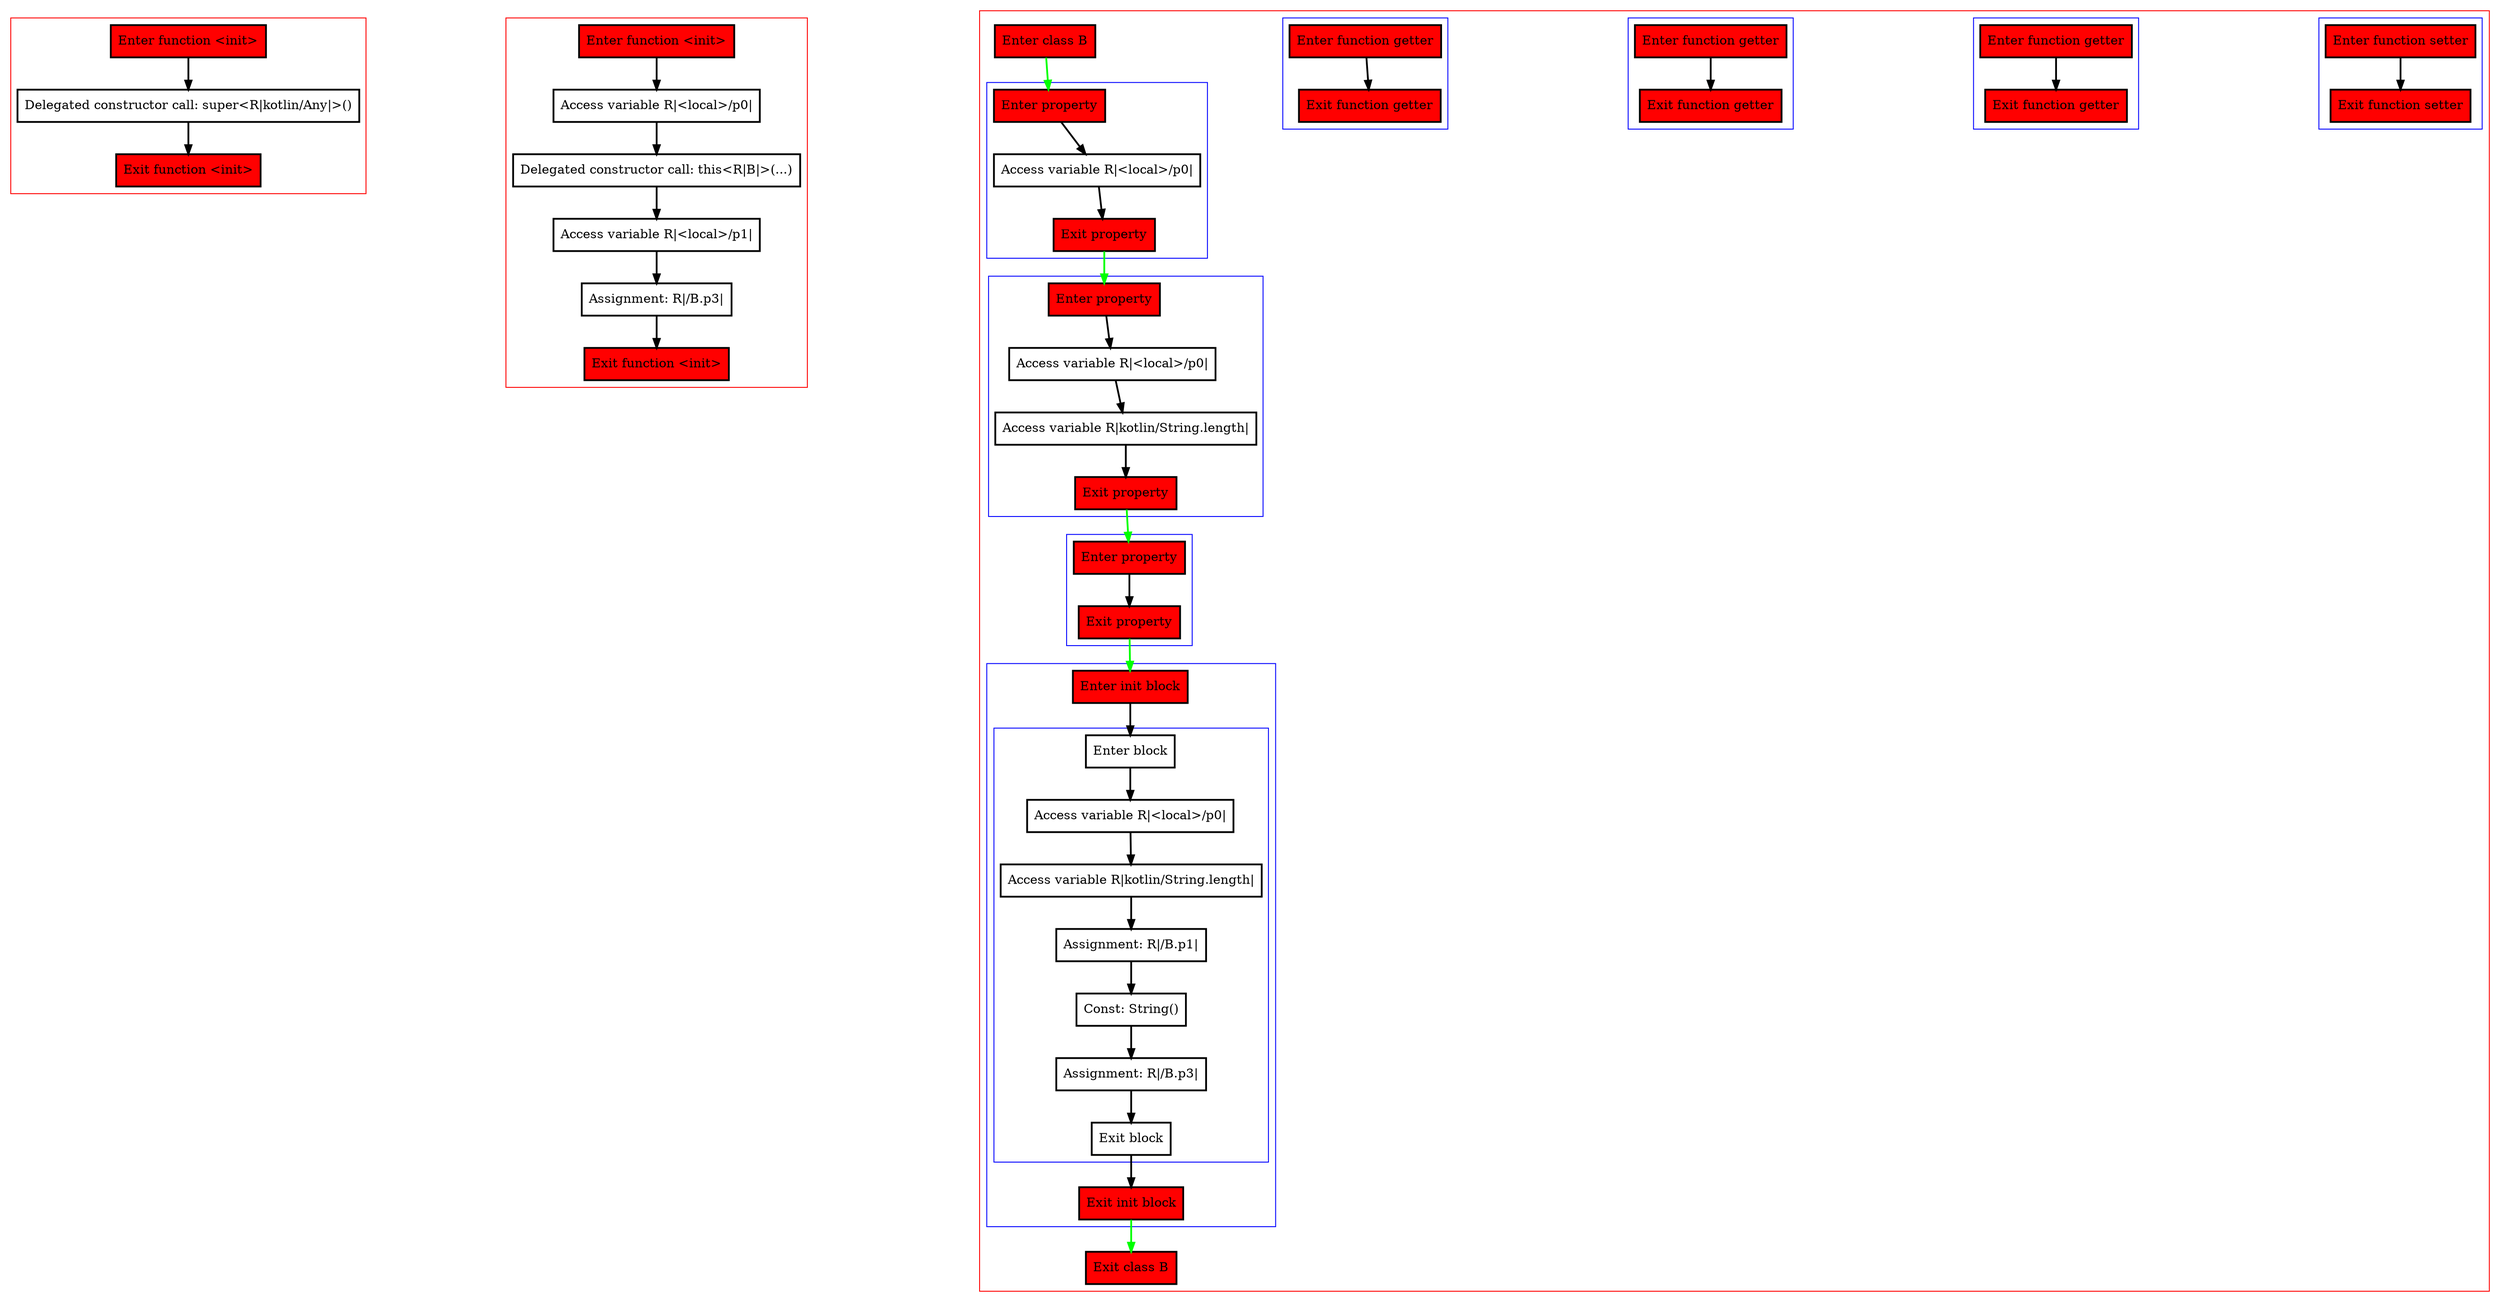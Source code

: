 digraph secondaryConstructorCfg_kt {
    graph [nodesep=3]
    node [shape=box penwidth=2]
    edge [penwidth=2]

    subgraph cluster_0 {
        color=red
        0 [label="Enter function <init>" style="filled" fillcolor=red];
        2 [label="Delegated constructor call: super<R|kotlin/Any|>()"];
        1 [label="Exit function <init>" style="filled" fillcolor=red];
    }
    0 -> {2};
    2 -> {1};

    subgraph cluster_1 {
        color=red
        20 [label="Enter function <init>" style="filled" fillcolor=red];
        22 [label="Access variable R|<local>/p0|"];
        23 [label="Delegated constructor call: this<R|B|>(...)"];
        24 [label="Access variable R|<local>/p1|"];
        25 [label="Assignment: R|/B.p3|"];
        21 [label="Exit function <init>" style="filled" fillcolor=red];
    }
    20 -> {22};
    22 -> {23};
    23 -> {24};
    24 -> {25};
    25 -> {21};

    subgraph cluster_2 {
        color=red
        35 [label="Enter class B" style="filled" fillcolor=red];
        subgraph cluster_3 {
            color=blue
            16 [label="Enter function setter" style="filled" fillcolor=red];
            17 [label="Exit function setter" style="filled" fillcolor=red];
        }
        subgraph cluster_4 {
            color=blue
            14 [label="Enter function getter" style="filled" fillcolor=red];
            15 [label="Exit function getter" style="filled" fillcolor=red];
        }
        subgraph cluster_5 {
            color=blue
            8 [label="Enter function getter" style="filled" fillcolor=red];
            9 [label="Exit function getter" style="filled" fillcolor=red];
        }
        subgraph cluster_6 {
            color=blue
            3 [label="Enter function getter" style="filled" fillcolor=red];
            4 [label="Exit function getter" style="filled" fillcolor=red];
        }
        subgraph cluster_7 {
            color=blue
            5 [label="Enter property" style="filled" fillcolor=red];
            7 [label="Access variable R|<local>/p0|"];
            6 [label="Exit property" style="filled" fillcolor=red];
        }
        subgraph cluster_8 {
            color=blue
            10 [label="Enter property" style="filled" fillcolor=red];
            12 [label="Access variable R|<local>/p0|"];
            13 [label="Access variable R|kotlin/String.length|"];
            11 [label="Exit property" style="filled" fillcolor=red];
        }
        subgraph cluster_9 {
            color=blue
            18 [label="Enter property" style="filled" fillcolor=red];
            19 [label="Exit property" style="filled" fillcolor=red];
        }
        subgraph cluster_10 {
            color=blue
            26 [label="Enter init block" style="filled" fillcolor=red];
            subgraph cluster_11 {
                color=blue
                28 [label="Enter block"];
                29 [label="Access variable R|<local>/p0|"];
                30 [label="Access variable R|kotlin/String.length|"];
                31 [label="Assignment: R|/B.p1|"];
                32 [label="Const: String()"];
                33 [label="Assignment: R|/B.p3|"];
                34 [label="Exit block"];
            }
            27 [label="Exit init block" style="filled" fillcolor=red];
        }
        36 [label="Exit class B" style="filled" fillcolor=red];
    }
    35 -> {5} [color=green];
    5 -> {7};
    6 -> {10} [color=green];
    7 -> {6};
    3 -> {4};
    10 -> {12};
    11 -> {18} [color=green];
    12 -> {13};
    13 -> {11};
    8 -> {9};
    18 -> {19};
    19 -> {26} [color=green];
    14 -> {15};
    16 -> {17};
    26 -> {28};
    27 -> {36} [color=green];
    28 -> {29};
    29 -> {30};
    30 -> {31};
    31 -> {32};
    32 -> {33};
    33 -> {34};
    34 -> {27};

}

